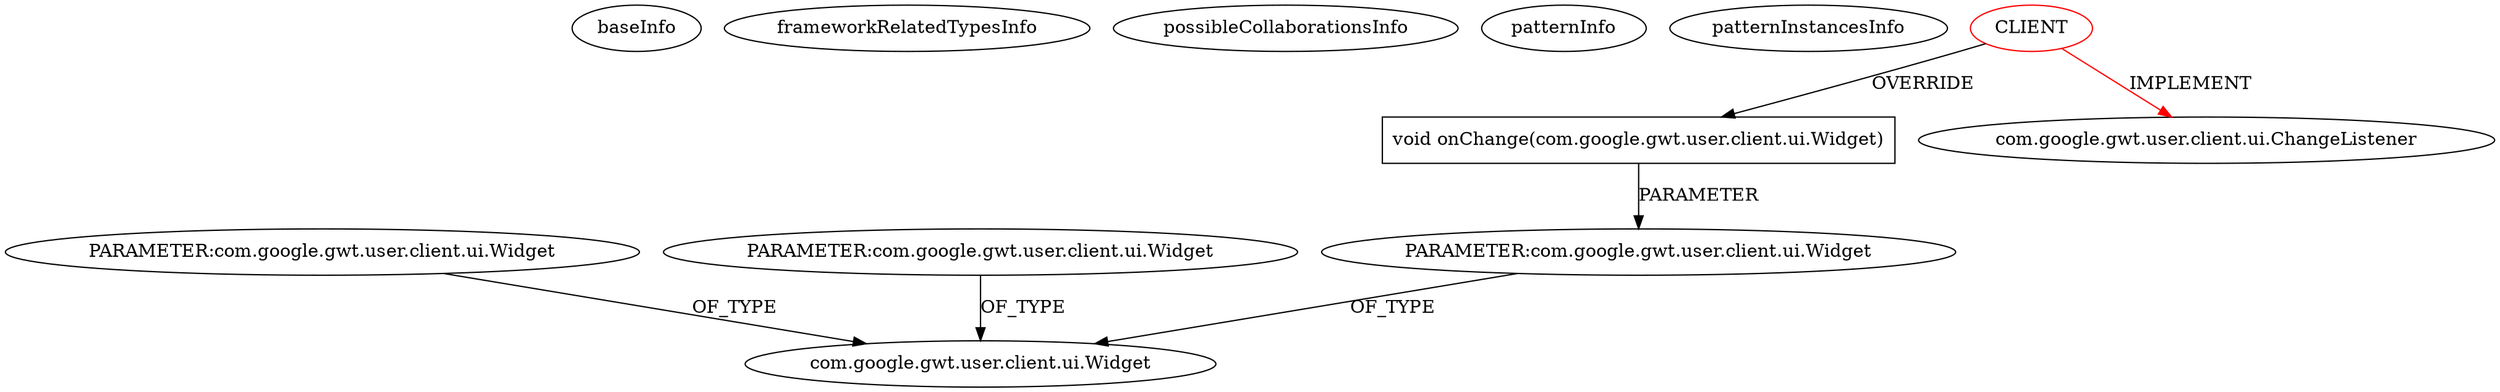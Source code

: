 digraph {
baseInfo[graphId=1438,category="pattern",isAnonymous=false,possibleRelation=false]
frameworkRelatedTypesInfo[0="com.google.gwt.user.client.ui.ChangeListener"]
possibleCollaborationsInfo[]
patternInfo[frequency=2.0,patternRootClient=0]
patternInstancesInfo[0="hmiguellima-ugat~/hmiguellima-ugat/ugat-master/src/org/ucp/gwt/widgets/HintedTextBox.java~HintedTextBox~3006",1="hmiguellima-ugat~/hmiguellima-ugat/ugat-master/src/org/ucp/gwt/widgets/AutoCompleteTextBox.java~AutoCompleteTextBox~2968"]
10[label="void onChange(com.google.gwt.user.client.ui.Widget)",vertexType="OVERRIDING_METHOD_DECLARATION",isFrameworkType=false,shape=box]
11[label="PARAMETER:com.google.gwt.user.client.ui.Widget",vertexType="PARAMETER_DECLARATION",isFrameworkType=false]
0[label="CLIENT",vertexType="ROOT_CLIENT_CLASS_DECLARATION",isFrameworkType=false,color=red]
4[label="com.google.gwt.user.client.ui.ChangeListener",vertexType="FRAMEWORK_INTERFACE_TYPE",isFrameworkType=false]
12[label="com.google.gwt.user.client.ui.Widget",vertexType="FRAMEWORK_CLASS_TYPE",isFrameworkType=false]
14[label="PARAMETER:com.google.gwt.user.client.ui.Widget",vertexType="PARAMETER_DECLARATION",isFrameworkType=false]
23[label="PARAMETER:com.google.gwt.user.client.ui.Widget",vertexType="PARAMETER_DECLARATION",isFrameworkType=false]
10->11[label="PARAMETER"]
0->10[label="OVERRIDE"]
11->12[label="OF_TYPE"]
23->12[label="OF_TYPE"]
14->12[label="OF_TYPE"]
0->4[label="IMPLEMENT",color=red]
}
